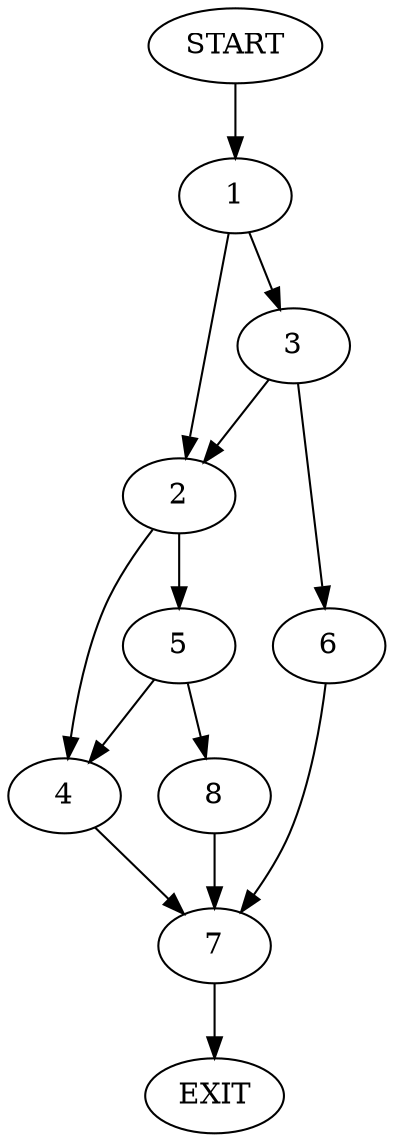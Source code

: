 digraph {
0 [label="START"]
9 [label="EXIT"]
0 -> 1
1 -> 2
1 -> 3
2 -> 4
2 -> 5
3 -> 6
3 -> 2
6 -> 7
7 -> 9
5 -> 4
5 -> 8
4 -> 7
8 -> 7
}
